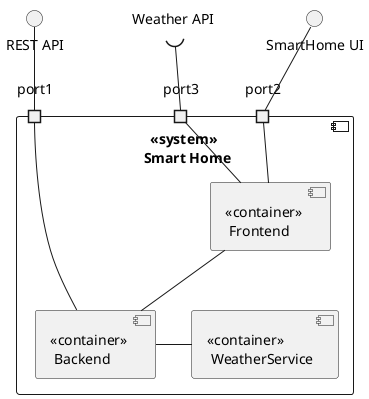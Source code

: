 @startuml
'https://plantuml.com/component-diagram


component "<<system>> \n Smart Home" {
component "<<container>> \n Backend"
component "<<container>> \n Frontend"
component "<<container>> \n WeatherService"


port port1
port port2
port port3

}

"REST API" -- port1
"SmartHome UI" -- port2

label "Weather API" as bb
port3 -u-( bb

port3 -- "<<container>> \n Frontend"
port2 -- "<<container>> \n Frontend"
port1 -- "<<container>> \n Backend"
"<<container>> \n Frontend" -d- "<<container>> \n Backend"
"<<container>> \n WeatherService" -l- "<<container>> \n Backend"


@enduml